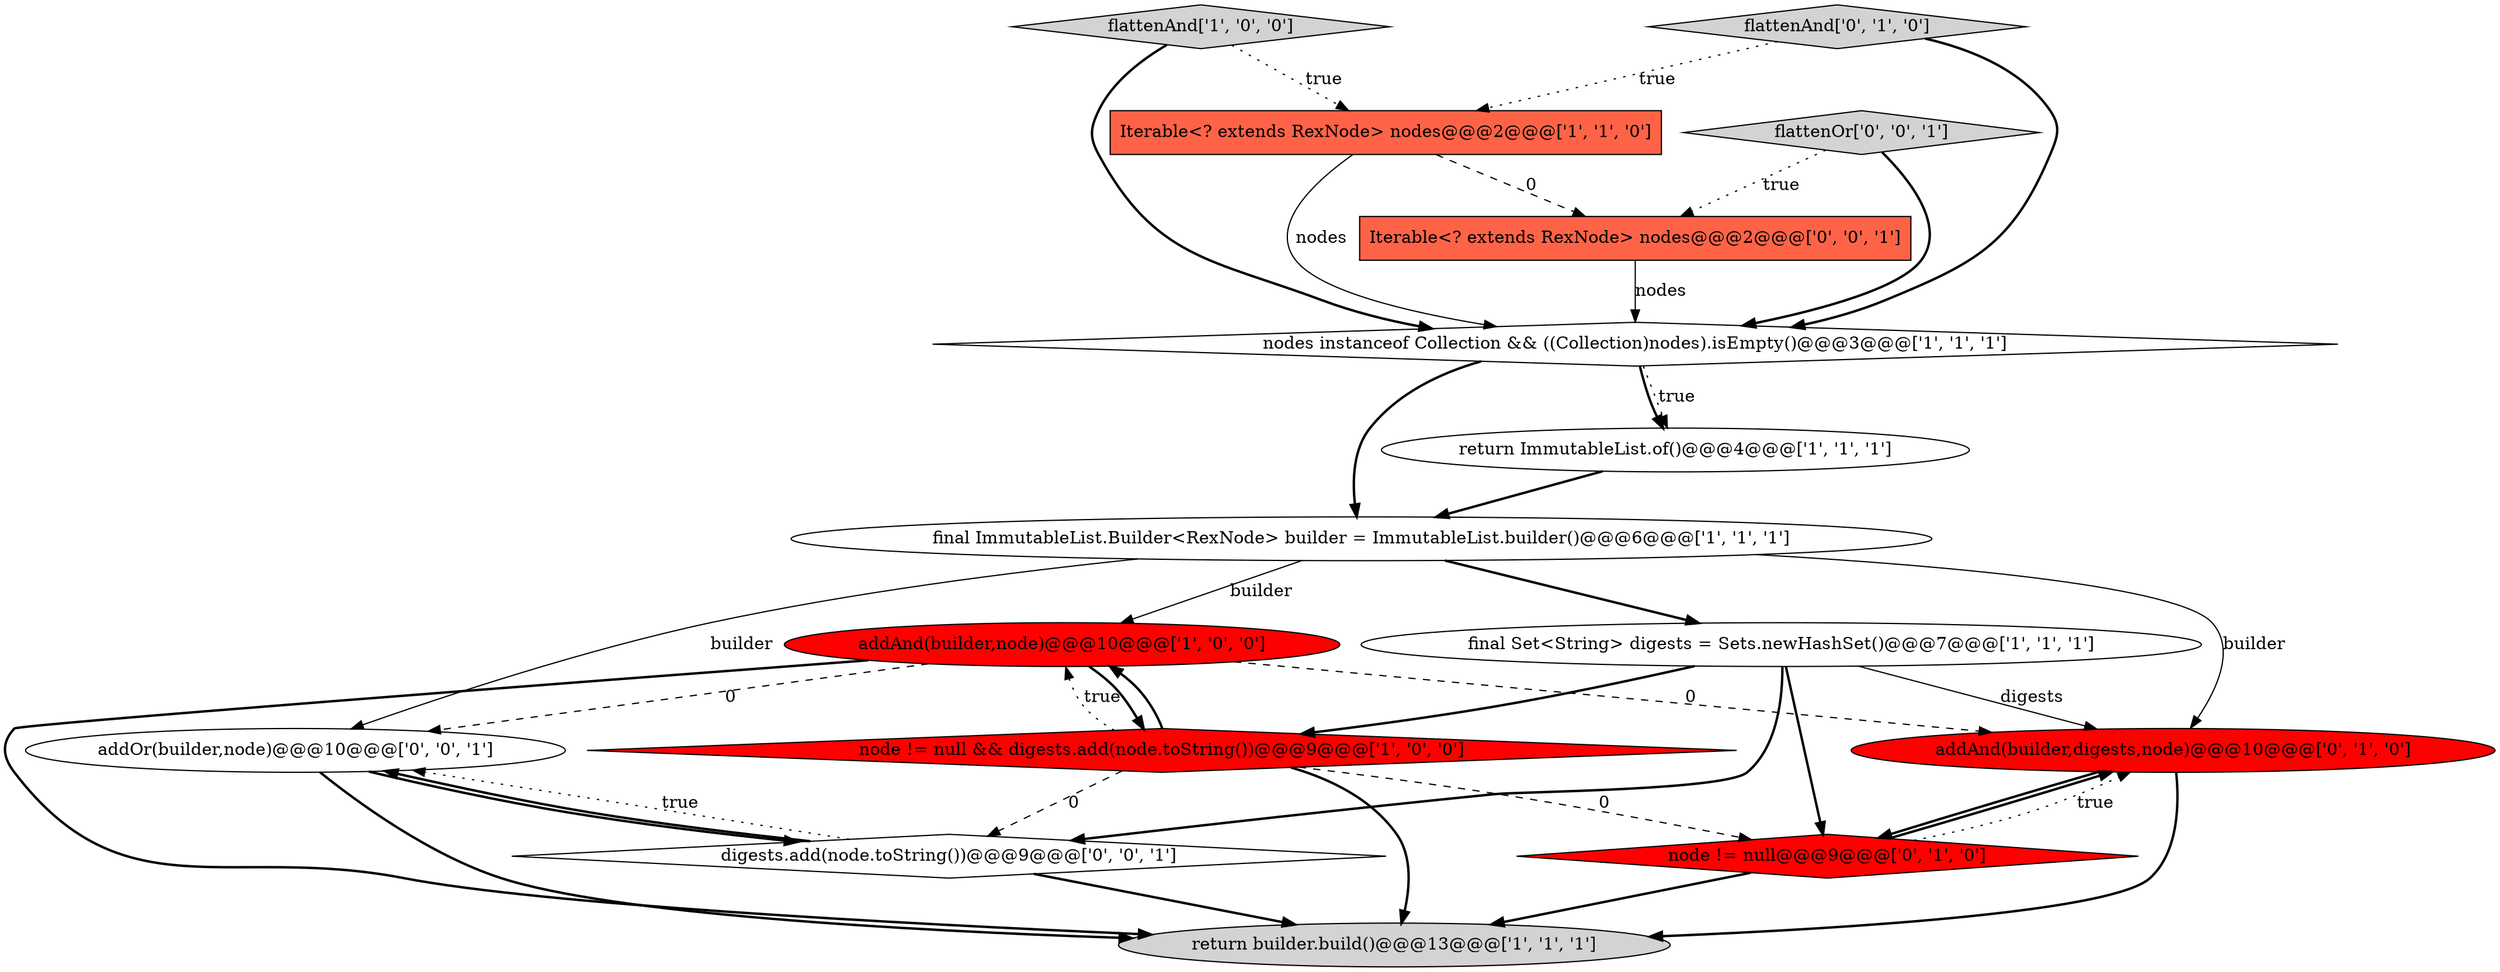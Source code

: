 digraph {
0 [style = filled, label = "nodes instanceof Collection && ((Collection)nodes).isEmpty()@@@3@@@['1', '1', '1']", fillcolor = white, shape = diamond image = "AAA0AAABBB1BBB"];
14 [style = filled, label = "addOr(builder,node)@@@10@@@['0', '0', '1']", fillcolor = white, shape = ellipse image = "AAA0AAABBB3BBB"];
5 [style = filled, label = "node != null && digests.add(node.toString())@@@9@@@['1', '0', '0']", fillcolor = red, shape = diamond image = "AAA1AAABBB1BBB"];
1 [style = filled, label = "Iterable<? extends RexNode> nodes@@@2@@@['1', '1', '0']", fillcolor = tomato, shape = box image = "AAA0AAABBB1BBB"];
6 [style = filled, label = "flattenAnd['1', '0', '0']", fillcolor = lightgray, shape = diamond image = "AAA0AAABBB1BBB"];
9 [style = filled, label = "addAnd(builder,digests,node)@@@10@@@['0', '1', '0']", fillcolor = red, shape = ellipse image = "AAA1AAABBB2BBB"];
13 [style = filled, label = "Iterable<? extends RexNode> nodes@@@2@@@['0', '0', '1']", fillcolor = tomato, shape = box image = "AAA0AAABBB3BBB"];
8 [style = filled, label = "addAnd(builder,node)@@@10@@@['1', '0', '0']", fillcolor = red, shape = ellipse image = "AAA1AAABBB1BBB"];
4 [style = filled, label = "final Set<String> digests = Sets.newHashSet()@@@7@@@['1', '1', '1']", fillcolor = white, shape = ellipse image = "AAA0AAABBB1BBB"];
15 [style = filled, label = "flattenOr['0', '0', '1']", fillcolor = lightgray, shape = diamond image = "AAA0AAABBB3BBB"];
7 [style = filled, label = "return builder.build()@@@13@@@['1', '1', '1']", fillcolor = lightgray, shape = ellipse image = "AAA0AAABBB1BBB"];
10 [style = filled, label = "node != null@@@9@@@['0', '1', '0']", fillcolor = red, shape = diamond image = "AAA1AAABBB2BBB"];
3 [style = filled, label = "return ImmutableList.of()@@@4@@@['1', '1', '1']", fillcolor = white, shape = ellipse image = "AAA0AAABBB1BBB"];
11 [style = filled, label = "flattenAnd['0', '1', '0']", fillcolor = lightgray, shape = diamond image = "AAA0AAABBB2BBB"];
12 [style = filled, label = "digests.add(node.toString())@@@9@@@['0', '0', '1']", fillcolor = white, shape = diamond image = "AAA0AAABBB3BBB"];
2 [style = filled, label = "final ImmutableList.Builder<RexNode> builder = ImmutableList.builder()@@@6@@@['1', '1', '1']", fillcolor = white, shape = ellipse image = "AAA0AAABBB1BBB"];
0->3 [style = bold, label=""];
4->10 [style = bold, label=""];
5->8 [style = bold, label=""];
5->12 [style = dashed, label="0"];
11->1 [style = dotted, label="true"];
1->0 [style = solid, label="nodes"];
0->2 [style = bold, label=""];
6->1 [style = dotted, label="true"];
4->9 [style = solid, label="digests"];
6->0 [style = bold, label=""];
13->0 [style = solid, label="nodes"];
9->10 [style = bold, label=""];
8->14 [style = dashed, label="0"];
9->7 [style = bold, label=""];
10->9 [style = dotted, label="true"];
2->4 [style = bold, label=""];
10->7 [style = bold, label=""];
12->7 [style = bold, label=""];
8->7 [style = bold, label=""];
15->13 [style = dotted, label="true"];
14->7 [style = bold, label=""];
1->13 [style = dashed, label="0"];
2->8 [style = solid, label="builder"];
8->9 [style = dashed, label="0"];
12->14 [style = dotted, label="true"];
11->0 [style = bold, label=""];
2->14 [style = solid, label="builder"];
3->2 [style = bold, label=""];
8->5 [style = bold, label=""];
5->10 [style = dashed, label="0"];
15->0 [style = bold, label=""];
14->12 [style = bold, label=""];
12->14 [style = bold, label=""];
4->12 [style = bold, label=""];
5->7 [style = bold, label=""];
2->9 [style = solid, label="builder"];
10->9 [style = bold, label=""];
0->3 [style = dotted, label="true"];
5->8 [style = dotted, label="true"];
4->5 [style = bold, label=""];
}
